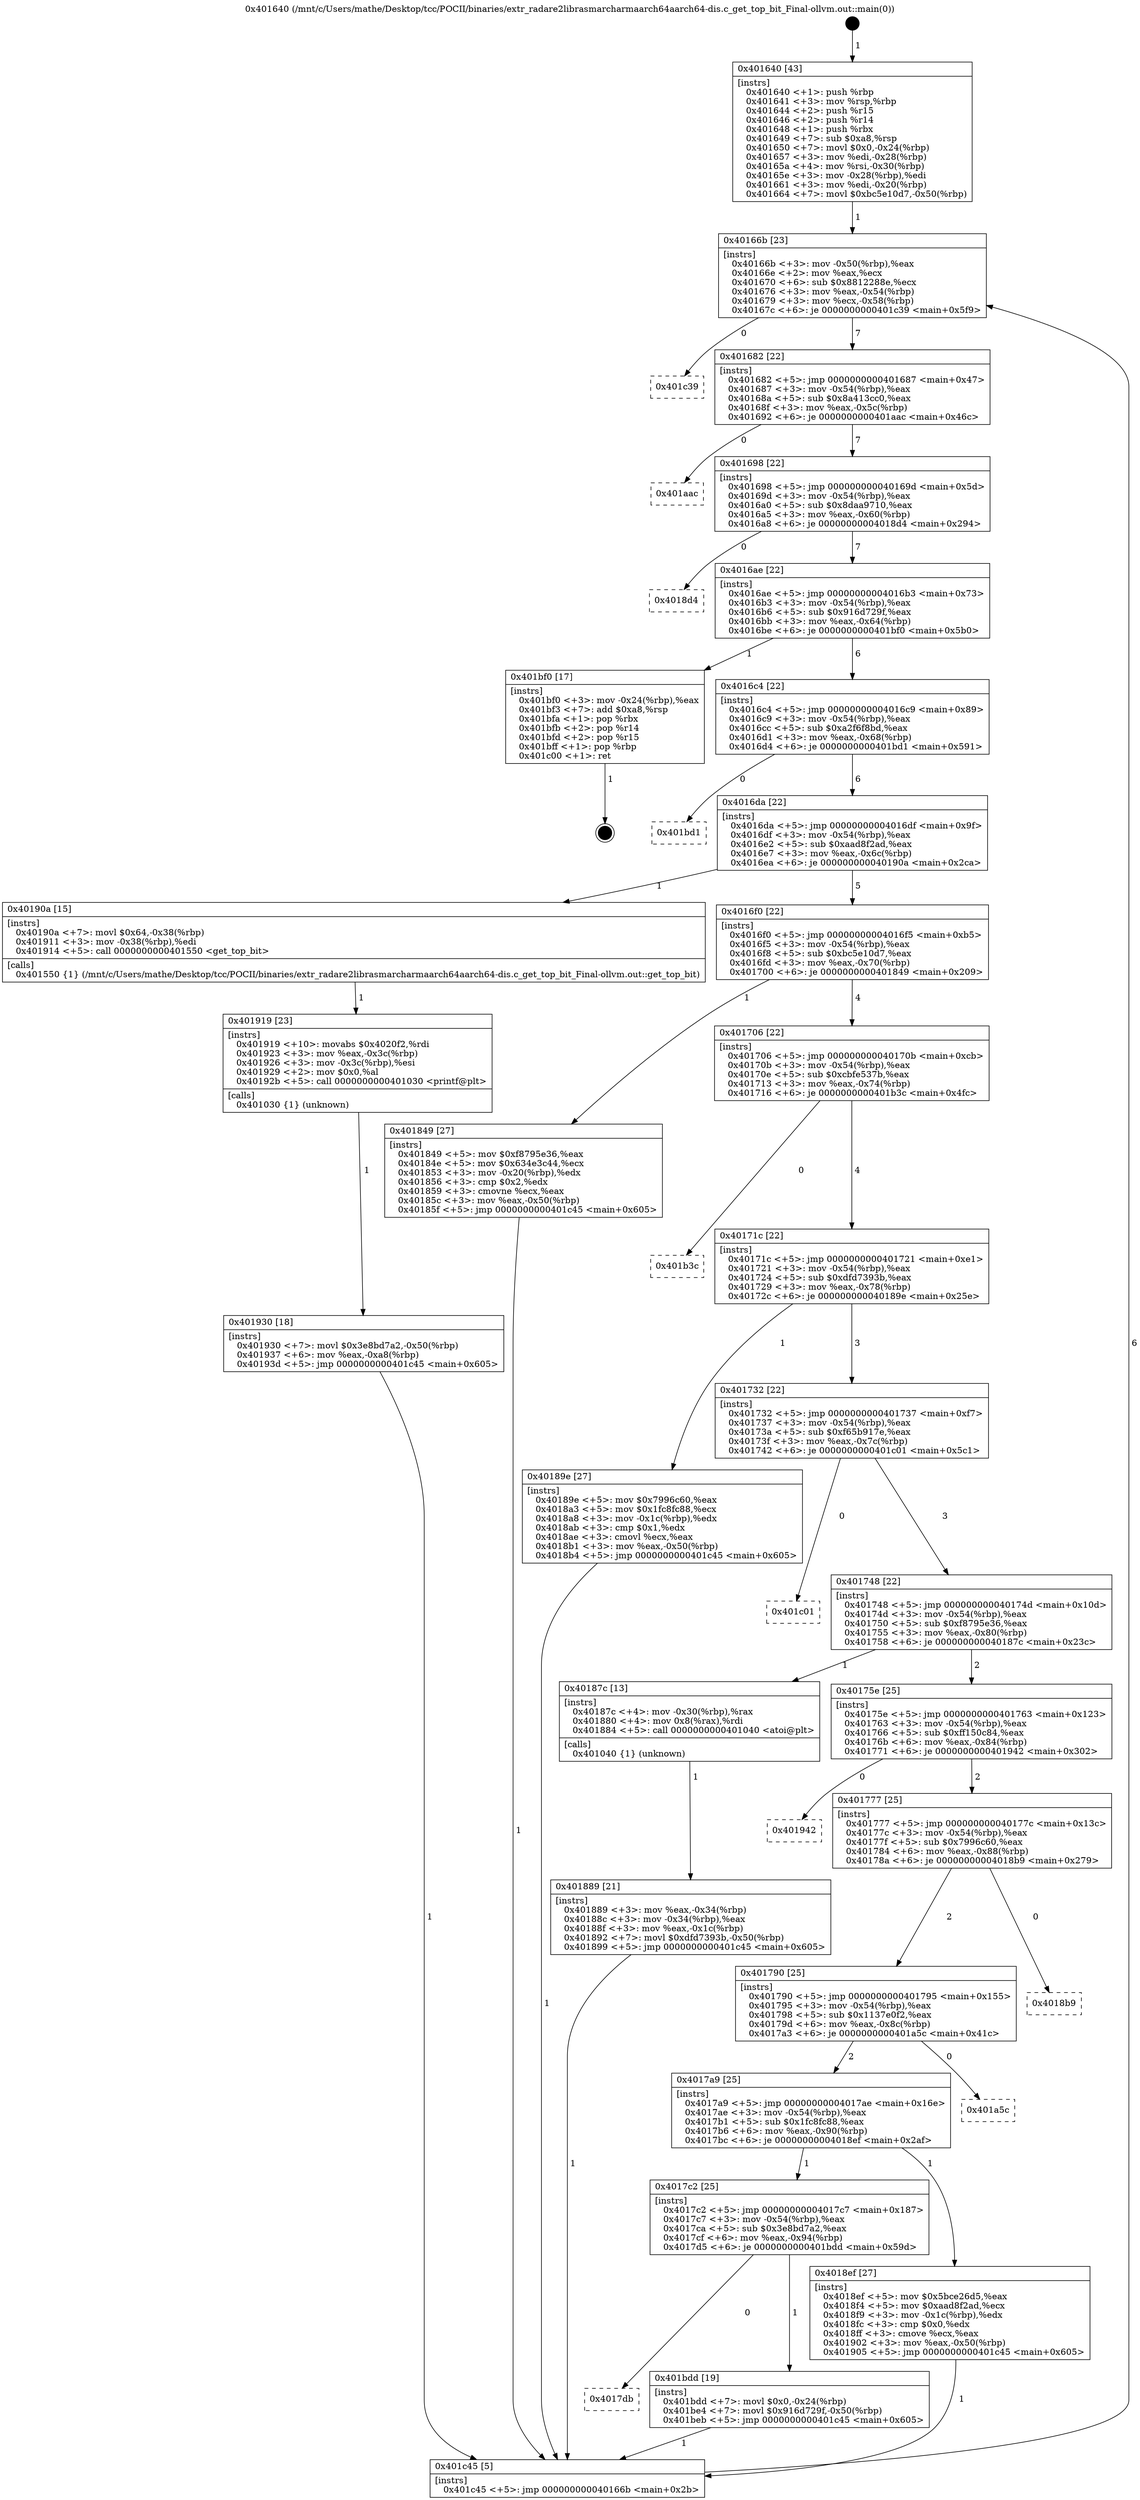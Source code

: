 digraph "0x401640" {
  label = "0x401640 (/mnt/c/Users/mathe/Desktop/tcc/POCII/binaries/extr_radare2librasmarcharmaarch64aarch64-dis.c_get_top_bit_Final-ollvm.out::main(0))"
  labelloc = "t"
  node[shape=record]

  Entry [label="",width=0.3,height=0.3,shape=circle,fillcolor=black,style=filled]
  "0x40166b" [label="{
     0x40166b [23]\l
     | [instrs]\l
     &nbsp;&nbsp;0x40166b \<+3\>: mov -0x50(%rbp),%eax\l
     &nbsp;&nbsp;0x40166e \<+2\>: mov %eax,%ecx\l
     &nbsp;&nbsp;0x401670 \<+6\>: sub $0x8812288e,%ecx\l
     &nbsp;&nbsp;0x401676 \<+3\>: mov %eax,-0x54(%rbp)\l
     &nbsp;&nbsp;0x401679 \<+3\>: mov %ecx,-0x58(%rbp)\l
     &nbsp;&nbsp;0x40167c \<+6\>: je 0000000000401c39 \<main+0x5f9\>\l
  }"]
  "0x401c39" [label="{
     0x401c39\l
  }", style=dashed]
  "0x401682" [label="{
     0x401682 [22]\l
     | [instrs]\l
     &nbsp;&nbsp;0x401682 \<+5\>: jmp 0000000000401687 \<main+0x47\>\l
     &nbsp;&nbsp;0x401687 \<+3\>: mov -0x54(%rbp),%eax\l
     &nbsp;&nbsp;0x40168a \<+5\>: sub $0x8a413cc0,%eax\l
     &nbsp;&nbsp;0x40168f \<+3\>: mov %eax,-0x5c(%rbp)\l
     &nbsp;&nbsp;0x401692 \<+6\>: je 0000000000401aac \<main+0x46c\>\l
  }"]
  Exit [label="",width=0.3,height=0.3,shape=circle,fillcolor=black,style=filled,peripheries=2]
  "0x401aac" [label="{
     0x401aac\l
  }", style=dashed]
  "0x401698" [label="{
     0x401698 [22]\l
     | [instrs]\l
     &nbsp;&nbsp;0x401698 \<+5\>: jmp 000000000040169d \<main+0x5d\>\l
     &nbsp;&nbsp;0x40169d \<+3\>: mov -0x54(%rbp),%eax\l
     &nbsp;&nbsp;0x4016a0 \<+5\>: sub $0x8daa9710,%eax\l
     &nbsp;&nbsp;0x4016a5 \<+3\>: mov %eax,-0x60(%rbp)\l
     &nbsp;&nbsp;0x4016a8 \<+6\>: je 00000000004018d4 \<main+0x294\>\l
  }"]
  "0x4017db" [label="{
     0x4017db\l
  }", style=dashed]
  "0x4018d4" [label="{
     0x4018d4\l
  }", style=dashed]
  "0x4016ae" [label="{
     0x4016ae [22]\l
     | [instrs]\l
     &nbsp;&nbsp;0x4016ae \<+5\>: jmp 00000000004016b3 \<main+0x73\>\l
     &nbsp;&nbsp;0x4016b3 \<+3\>: mov -0x54(%rbp),%eax\l
     &nbsp;&nbsp;0x4016b6 \<+5\>: sub $0x916d729f,%eax\l
     &nbsp;&nbsp;0x4016bb \<+3\>: mov %eax,-0x64(%rbp)\l
     &nbsp;&nbsp;0x4016be \<+6\>: je 0000000000401bf0 \<main+0x5b0\>\l
  }"]
  "0x401bdd" [label="{
     0x401bdd [19]\l
     | [instrs]\l
     &nbsp;&nbsp;0x401bdd \<+7\>: movl $0x0,-0x24(%rbp)\l
     &nbsp;&nbsp;0x401be4 \<+7\>: movl $0x916d729f,-0x50(%rbp)\l
     &nbsp;&nbsp;0x401beb \<+5\>: jmp 0000000000401c45 \<main+0x605\>\l
  }"]
  "0x401bf0" [label="{
     0x401bf0 [17]\l
     | [instrs]\l
     &nbsp;&nbsp;0x401bf0 \<+3\>: mov -0x24(%rbp),%eax\l
     &nbsp;&nbsp;0x401bf3 \<+7\>: add $0xa8,%rsp\l
     &nbsp;&nbsp;0x401bfa \<+1\>: pop %rbx\l
     &nbsp;&nbsp;0x401bfb \<+2\>: pop %r14\l
     &nbsp;&nbsp;0x401bfd \<+2\>: pop %r15\l
     &nbsp;&nbsp;0x401bff \<+1\>: pop %rbp\l
     &nbsp;&nbsp;0x401c00 \<+1\>: ret\l
  }"]
  "0x4016c4" [label="{
     0x4016c4 [22]\l
     | [instrs]\l
     &nbsp;&nbsp;0x4016c4 \<+5\>: jmp 00000000004016c9 \<main+0x89\>\l
     &nbsp;&nbsp;0x4016c9 \<+3\>: mov -0x54(%rbp),%eax\l
     &nbsp;&nbsp;0x4016cc \<+5\>: sub $0xa2f6f8bd,%eax\l
     &nbsp;&nbsp;0x4016d1 \<+3\>: mov %eax,-0x68(%rbp)\l
     &nbsp;&nbsp;0x4016d4 \<+6\>: je 0000000000401bd1 \<main+0x591\>\l
  }"]
  "0x401930" [label="{
     0x401930 [18]\l
     | [instrs]\l
     &nbsp;&nbsp;0x401930 \<+7\>: movl $0x3e8bd7a2,-0x50(%rbp)\l
     &nbsp;&nbsp;0x401937 \<+6\>: mov %eax,-0xa8(%rbp)\l
     &nbsp;&nbsp;0x40193d \<+5\>: jmp 0000000000401c45 \<main+0x605\>\l
  }"]
  "0x401bd1" [label="{
     0x401bd1\l
  }", style=dashed]
  "0x4016da" [label="{
     0x4016da [22]\l
     | [instrs]\l
     &nbsp;&nbsp;0x4016da \<+5\>: jmp 00000000004016df \<main+0x9f\>\l
     &nbsp;&nbsp;0x4016df \<+3\>: mov -0x54(%rbp),%eax\l
     &nbsp;&nbsp;0x4016e2 \<+5\>: sub $0xaad8f2ad,%eax\l
     &nbsp;&nbsp;0x4016e7 \<+3\>: mov %eax,-0x6c(%rbp)\l
     &nbsp;&nbsp;0x4016ea \<+6\>: je 000000000040190a \<main+0x2ca\>\l
  }"]
  "0x401919" [label="{
     0x401919 [23]\l
     | [instrs]\l
     &nbsp;&nbsp;0x401919 \<+10\>: movabs $0x4020f2,%rdi\l
     &nbsp;&nbsp;0x401923 \<+3\>: mov %eax,-0x3c(%rbp)\l
     &nbsp;&nbsp;0x401926 \<+3\>: mov -0x3c(%rbp),%esi\l
     &nbsp;&nbsp;0x401929 \<+2\>: mov $0x0,%al\l
     &nbsp;&nbsp;0x40192b \<+5\>: call 0000000000401030 \<printf@plt\>\l
     | [calls]\l
     &nbsp;&nbsp;0x401030 \{1\} (unknown)\l
  }"]
  "0x40190a" [label="{
     0x40190a [15]\l
     | [instrs]\l
     &nbsp;&nbsp;0x40190a \<+7\>: movl $0x64,-0x38(%rbp)\l
     &nbsp;&nbsp;0x401911 \<+3\>: mov -0x38(%rbp),%edi\l
     &nbsp;&nbsp;0x401914 \<+5\>: call 0000000000401550 \<get_top_bit\>\l
     | [calls]\l
     &nbsp;&nbsp;0x401550 \{1\} (/mnt/c/Users/mathe/Desktop/tcc/POCII/binaries/extr_radare2librasmarcharmaarch64aarch64-dis.c_get_top_bit_Final-ollvm.out::get_top_bit)\l
  }"]
  "0x4016f0" [label="{
     0x4016f0 [22]\l
     | [instrs]\l
     &nbsp;&nbsp;0x4016f0 \<+5\>: jmp 00000000004016f5 \<main+0xb5\>\l
     &nbsp;&nbsp;0x4016f5 \<+3\>: mov -0x54(%rbp),%eax\l
     &nbsp;&nbsp;0x4016f8 \<+5\>: sub $0xbc5e10d7,%eax\l
     &nbsp;&nbsp;0x4016fd \<+3\>: mov %eax,-0x70(%rbp)\l
     &nbsp;&nbsp;0x401700 \<+6\>: je 0000000000401849 \<main+0x209\>\l
  }"]
  "0x4017c2" [label="{
     0x4017c2 [25]\l
     | [instrs]\l
     &nbsp;&nbsp;0x4017c2 \<+5\>: jmp 00000000004017c7 \<main+0x187\>\l
     &nbsp;&nbsp;0x4017c7 \<+3\>: mov -0x54(%rbp),%eax\l
     &nbsp;&nbsp;0x4017ca \<+5\>: sub $0x3e8bd7a2,%eax\l
     &nbsp;&nbsp;0x4017cf \<+6\>: mov %eax,-0x94(%rbp)\l
     &nbsp;&nbsp;0x4017d5 \<+6\>: je 0000000000401bdd \<main+0x59d\>\l
  }"]
  "0x401849" [label="{
     0x401849 [27]\l
     | [instrs]\l
     &nbsp;&nbsp;0x401849 \<+5\>: mov $0xf8795e36,%eax\l
     &nbsp;&nbsp;0x40184e \<+5\>: mov $0x634e3c44,%ecx\l
     &nbsp;&nbsp;0x401853 \<+3\>: mov -0x20(%rbp),%edx\l
     &nbsp;&nbsp;0x401856 \<+3\>: cmp $0x2,%edx\l
     &nbsp;&nbsp;0x401859 \<+3\>: cmovne %ecx,%eax\l
     &nbsp;&nbsp;0x40185c \<+3\>: mov %eax,-0x50(%rbp)\l
     &nbsp;&nbsp;0x40185f \<+5\>: jmp 0000000000401c45 \<main+0x605\>\l
  }"]
  "0x401706" [label="{
     0x401706 [22]\l
     | [instrs]\l
     &nbsp;&nbsp;0x401706 \<+5\>: jmp 000000000040170b \<main+0xcb\>\l
     &nbsp;&nbsp;0x40170b \<+3\>: mov -0x54(%rbp),%eax\l
     &nbsp;&nbsp;0x40170e \<+5\>: sub $0xcbfe537b,%eax\l
     &nbsp;&nbsp;0x401713 \<+3\>: mov %eax,-0x74(%rbp)\l
     &nbsp;&nbsp;0x401716 \<+6\>: je 0000000000401b3c \<main+0x4fc\>\l
  }"]
  "0x401c45" [label="{
     0x401c45 [5]\l
     | [instrs]\l
     &nbsp;&nbsp;0x401c45 \<+5\>: jmp 000000000040166b \<main+0x2b\>\l
  }"]
  "0x401640" [label="{
     0x401640 [43]\l
     | [instrs]\l
     &nbsp;&nbsp;0x401640 \<+1\>: push %rbp\l
     &nbsp;&nbsp;0x401641 \<+3\>: mov %rsp,%rbp\l
     &nbsp;&nbsp;0x401644 \<+2\>: push %r15\l
     &nbsp;&nbsp;0x401646 \<+2\>: push %r14\l
     &nbsp;&nbsp;0x401648 \<+1\>: push %rbx\l
     &nbsp;&nbsp;0x401649 \<+7\>: sub $0xa8,%rsp\l
     &nbsp;&nbsp;0x401650 \<+7\>: movl $0x0,-0x24(%rbp)\l
     &nbsp;&nbsp;0x401657 \<+3\>: mov %edi,-0x28(%rbp)\l
     &nbsp;&nbsp;0x40165a \<+4\>: mov %rsi,-0x30(%rbp)\l
     &nbsp;&nbsp;0x40165e \<+3\>: mov -0x28(%rbp),%edi\l
     &nbsp;&nbsp;0x401661 \<+3\>: mov %edi,-0x20(%rbp)\l
     &nbsp;&nbsp;0x401664 \<+7\>: movl $0xbc5e10d7,-0x50(%rbp)\l
  }"]
  "0x4018ef" [label="{
     0x4018ef [27]\l
     | [instrs]\l
     &nbsp;&nbsp;0x4018ef \<+5\>: mov $0x5bce26d5,%eax\l
     &nbsp;&nbsp;0x4018f4 \<+5\>: mov $0xaad8f2ad,%ecx\l
     &nbsp;&nbsp;0x4018f9 \<+3\>: mov -0x1c(%rbp),%edx\l
     &nbsp;&nbsp;0x4018fc \<+3\>: cmp $0x0,%edx\l
     &nbsp;&nbsp;0x4018ff \<+3\>: cmove %ecx,%eax\l
     &nbsp;&nbsp;0x401902 \<+3\>: mov %eax,-0x50(%rbp)\l
     &nbsp;&nbsp;0x401905 \<+5\>: jmp 0000000000401c45 \<main+0x605\>\l
  }"]
  "0x401b3c" [label="{
     0x401b3c\l
  }", style=dashed]
  "0x40171c" [label="{
     0x40171c [22]\l
     | [instrs]\l
     &nbsp;&nbsp;0x40171c \<+5\>: jmp 0000000000401721 \<main+0xe1\>\l
     &nbsp;&nbsp;0x401721 \<+3\>: mov -0x54(%rbp),%eax\l
     &nbsp;&nbsp;0x401724 \<+5\>: sub $0xdfd7393b,%eax\l
     &nbsp;&nbsp;0x401729 \<+3\>: mov %eax,-0x78(%rbp)\l
     &nbsp;&nbsp;0x40172c \<+6\>: je 000000000040189e \<main+0x25e\>\l
  }"]
  "0x4017a9" [label="{
     0x4017a9 [25]\l
     | [instrs]\l
     &nbsp;&nbsp;0x4017a9 \<+5\>: jmp 00000000004017ae \<main+0x16e\>\l
     &nbsp;&nbsp;0x4017ae \<+3\>: mov -0x54(%rbp),%eax\l
     &nbsp;&nbsp;0x4017b1 \<+5\>: sub $0x1fc8fc88,%eax\l
     &nbsp;&nbsp;0x4017b6 \<+6\>: mov %eax,-0x90(%rbp)\l
     &nbsp;&nbsp;0x4017bc \<+6\>: je 00000000004018ef \<main+0x2af\>\l
  }"]
  "0x40189e" [label="{
     0x40189e [27]\l
     | [instrs]\l
     &nbsp;&nbsp;0x40189e \<+5\>: mov $0x7996c60,%eax\l
     &nbsp;&nbsp;0x4018a3 \<+5\>: mov $0x1fc8fc88,%ecx\l
     &nbsp;&nbsp;0x4018a8 \<+3\>: mov -0x1c(%rbp),%edx\l
     &nbsp;&nbsp;0x4018ab \<+3\>: cmp $0x1,%edx\l
     &nbsp;&nbsp;0x4018ae \<+3\>: cmovl %ecx,%eax\l
     &nbsp;&nbsp;0x4018b1 \<+3\>: mov %eax,-0x50(%rbp)\l
     &nbsp;&nbsp;0x4018b4 \<+5\>: jmp 0000000000401c45 \<main+0x605\>\l
  }"]
  "0x401732" [label="{
     0x401732 [22]\l
     | [instrs]\l
     &nbsp;&nbsp;0x401732 \<+5\>: jmp 0000000000401737 \<main+0xf7\>\l
     &nbsp;&nbsp;0x401737 \<+3\>: mov -0x54(%rbp),%eax\l
     &nbsp;&nbsp;0x40173a \<+5\>: sub $0xf65b917e,%eax\l
     &nbsp;&nbsp;0x40173f \<+3\>: mov %eax,-0x7c(%rbp)\l
     &nbsp;&nbsp;0x401742 \<+6\>: je 0000000000401c01 \<main+0x5c1\>\l
  }"]
  "0x401a5c" [label="{
     0x401a5c\l
  }", style=dashed]
  "0x401c01" [label="{
     0x401c01\l
  }", style=dashed]
  "0x401748" [label="{
     0x401748 [22]\l
     | [instrs]\l
     &nbsp;&nbsp;0x401748 \<+5\>: jmp 000000000040174d \<main+0x10d\>\l
     &nbsp;&nbsp;0x40174d \<+3\>: mov -0x54(%rbp),%eax\l
     &nbsp;&nbsp;0x401750 \<+5\>: sub $0xf8795e36,%eax\l
     &nbsp;&nbsp;0x401755 \<+3\>: mov %eax,-0x80(%rbp)\l
     &nbsp;&nbsp;0x401758 \<+6\>: je 000000000040187c \<main+0x23c\>\l
  }"]
  "0x401790" [label="{
     0x401790 [25]\l
     | [instrs]\l
     &nbsp;&nbsp;0x401790 \<+5\>: jmp 0000000000401795 \<main+0x155\>\l
     &nbsp;&nbsp;0x401795 \<+3\>: mov -0x54(%rbp),%eax\l
     &nbsp;&nbsp;0x401798 \<+5\>: sub $0x1137e0f2,%eax\l
     &nbsp;&nbsp;0x40179d \<+6\>: mov %eax,-0x8c(%rbp)\l
     &nbsp;&nbsp;0x4017a3 \<+6\>: je 0000000000401a5c \<main+0x41c\>\l
  }"]
  "0x40187c" [label="{
     0x40187c [13]\l
     | [instrs]\l
     &nbsp;&nbsp;0x40187c \<+4\>: mov -0x30(%rbp),%rax\l
     &nbsp;&nbsp;0x401880 \<+4\>: mov 0x8(%rax),%rdi\l
     &nbsp;&nbsp;0x401884 \<+5\>: call 0000000000401040 \<atoi@plt\>\l
     | [calls]\l
     &nbsp;&nbsp;0x401040 \{1\} (unknown)\l
  }"]
  "0x40175e" [label="{
     0x40175e [25]\l
     | [instrs]\l
     &nbsp;&nbsp;0x40175e \<+5\>: jmp 0000000000401763 \<main+0x123\>\l
     &nbsp;&nbsp;0x401763 \<+3\>: mov -0x54(%rbp),%eax\l
     &nbsp;&nbsp;0x401766 \<+5\>: sub $0xff150c84,%eax\l
     &nbsp;&nbsp;0x40176b \<+6\>: mov %eax,-0x84(%rbp)\l
     &nbsp;&nbsp;0x401771 \<+6\>: je 0000000000401942 \<main+0x302\>\l
  }"]
  "0x401889" [label="{
     0x401889 [21]\l
     | [instrs]\l
     &nbsp;&nbsp;0x401889 \<+3\>: mov %eax,-0x34(%rbp)\l
     &nbsp;&nbsp;0x40188c \<+3\>: mov -0x34(%rbp),%eax\l
     &nbsp;&nbsp;0x40188f \<+3\>: mov %eax,-0x1c(%rbp)\l
     &nbsp;&nbsp;0x401892 \<+7\>: movl $0xdfd7393b,-0x50(%rbp)\l
     &nbsp;&nbsp;0x401899 \<+5\>: jmp 0000000000401c45 \<main+0x605\>\l
  }"]
  "0x4018b9" [label="{
     0x4018b9\l
  }", style=dashed]
  "0x401942" [label="{
     0x401942\l
  }", style=dashed]
  "0x401777" [label="{
     0x401777 [25]\l
     | [instrs]\l
     &nbsp;&nbsp;0x401777 \<+5\>: jmp 000000000040177c \<main+0x13c\>\l
     &nbsp;&nbsp;0x40177c \<+3\>: mov -0x54(%rbp),%eax\l
     &nbsp;&nbsp;0x40177f \<+5\>: sub $0x7996c60,%eax\l
     &nbsp;&nbsp;0x401784 \<+6\>: mov %eax,-0x88(%rbp)\l
     &nbsp;&nbsp;0x40178a \<+6\>: je 00000000004018b9 \<main+0x279\>\l
  }"]
  Entry -> "0x401640" [label=" 1"]
  "0x40166b" -> "0x401c39" [label=" 0"]
  "0x40166b" -> "0x401682" [label=" 7"]
  "0x401bf0" -> Exit [label=" 1"]
  "0x401682" -> "0x401aac" [label=" 0"]
  "0x401682" -> "0x401698" [label=" 7"]
  "0x401bdd" -> "0x401c45" [label=" 1"]
  "0x401698" -> "0x4018d4" [label=" 0"]
  "0x401698" -> "0x4016ae" [label=" 7"]
  "0x4017c2" -> "0x4017db" [label=" 0"]
  "0x4016ae" -> "0x401bf0" [label=" 1"]
  "0x4016ae" -> "0x4016c4" [label=" 6"]
  "0x4017c2" -> "0x401bdd" [label=" 1"]
  "0x4016c4" -> "0x401bd1" [label=" 0"]
  "0x4016c4" -> "0x4016da" [label=" 6"]
  "0x401930" -> "0x401c45" [label=" 1"]
  "0x4016da" -> "0x40190a" [label=" 1"]
  "0x4016da" -> "0x4016f0" [label=" 5"]
  "0x401919" -> "0x401930" [label=" 1"]
  "0x4016f0" -> "0x401849" [label=" 1"]
  "0x4016f0" -> "0x401706" [label=" 4"]
  "0x401849" -> "0x401c45" [label=" 1"]
  "0x401640" -> "0x40166b" [label=" 1"]
  "0x401c45" -> "0x40166b" [label=" 6"]
  "0x40190a" -> "0x401919" [label=" 1"]
  "0x401706" -> "0x401b3c" [label=" 0"]
  "0x401706" -> "0x40171c" [label=" 4"]
  "0x4018ef" -> "0x401c45" [label=" 1"]
  "0x40171c" -> "0x40189e" [label=" 1"]
  "0x40171c" -> "0x401732" [label=" 3"]
  "0x4017a9" -> "0x4018ef" [label=" 1"]
  "0x401732" -> "0x401c01" [label=" 0"]
  "0x401732" -> "0x401748" [label=" 3"]
  "0x4017a9" -> "0x4017c2" [label=" 1"]
  "0x401748" -> "0x40187c" [label=" 1"]
  "0x401748" -> "0x40175e" [label=" 2"]
  "0x40187c" -> "0x401889" [label=" 1"]
  "0x401889" -> "0x401c45" [label=" 1"]
  "0x40189e" -> "0x401c45" [label=" 1"]
  "0x401790" -> "0x401a5c" [label=" 0"]
  "0x40175e" -> "0x401942" [label=" 0"]
  "0x40175e" -> "0x401777" [label=" 2"]
  "0x401790" -> "0x4017a9" [label=" 2"]
  "0x401777" -> "0x4018b9" [label=" 0"]
  "0x401777" -> "0x401790" [label=" 2"]
}
